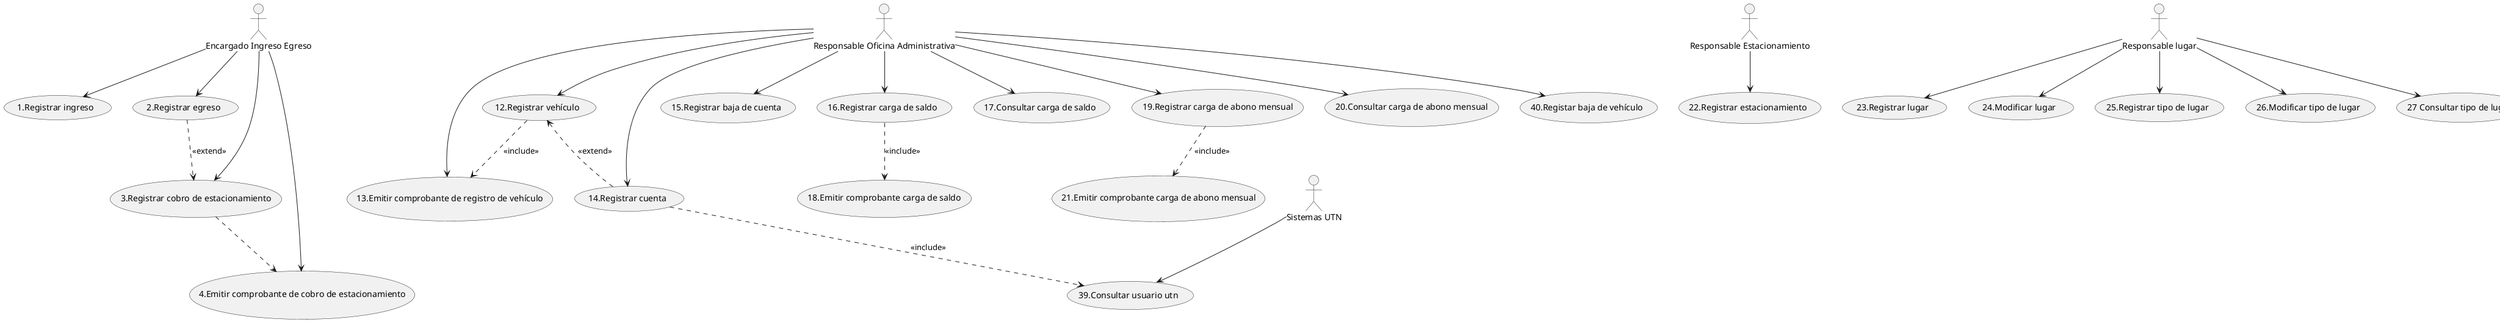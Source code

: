 @startuml tpi

:Encargado Ingreso Egreso: as eie
usecase "1.Registrar ingreso" as u1
usecase "2.Registrar egreso" as u2
usecase "3.Registrar cobro de estacionamiento" as u3
usecase "4.Emitir comprobante de cobro de estacionamiento" as u4


:Responsable Oficina Administrativa: as roa 
usecase "12.Registrar vehículo" as u12
usecase "13.Emitir comprobante de registro de vehículo" as u13 
usecase "14.Registrar cuenta" as u14
usecase "15.Registrar baja de cuenta" as u15
usecase "16.Registrar carga de saldo" as u16
usecase "17.Consultar carga de saldo" as u17
usecase "18.Emitir comprobante carga de saldo" as u18 
usecase "19.Registrar carga de abono mensual" as u19
usecase "20.Consultar carga de abono mensual" as u20
usecase "21.Emitir comprobante carga de abono mensual" as u21
usecase "40.Registar baja de vehículo" as u40

:Sistemas UTN: as s 
usecase "39.Consultar usuario utn" as u39

:Responsable Estacionamiento: as re
usecase "22.Registrar estacionamiento" as u22

:Responsable lugar: as rl 
usecase "23.Registrar lugar" as u23
usecase "24.Modificar lugar" as u24
usecase "25.Registrar tipo de lugar" as u25
usecase "26.Modificar tipo de lugar" as u26
usecase "27 Consultar tipo de lugar" as u27

:Responsable cuenta: as rc
usecase "28.Registrar tipo de cuenta" as u28
usecase "29.Consultar tipo de cuenta" as u29
usecase "30.Modificar tipo de cuenta" as u30
usecase "31.Modificar cuenta" as u31
usecase "32.Consultar cuenta" as u32

:Responsable tarifa: as rt
usecase "33 Registrar tarifa" as u33
usecase "34.Modificar datos de tarifa" as u34
usecase "35.Consultar datos tarifa" as u35

:Responsable tipo usuario: as rtu
usecase "36.Registrar tipo de usuario" as u36
usecase "37.Modificar tipo de usuario" as u37

eie --> u1
eie --> u2
eie --> u3
eie --> u4
u2 ..> u3:<<extend>> 
'consultar extensión
u3 ..>u4 <<include>>

roa --> u12
roa --> u13
roa --> u14
roa --> u15
roa --> u16
roa --> u17
roa --> u40

u16 ..> u18:<<include>>

roa --> u19
roa --> u20
u19 ..> u21:<<include>>

u12 ..> u13:<<include>>

re --> u22

rl --> u23
rl --> u24
rl --> u25
rl --> u26
rl --> u27

rc --> u28
rc --> u29
rc --> u30
rc --> u31
rc --> u32

rt --> u33
rt --> u34
rt --> u35

rtu --> u36
rtu --> u37

s --> u39 
u14 ..> u39:<<include>>
u12 <.. u14:<<extend>>


@enduml